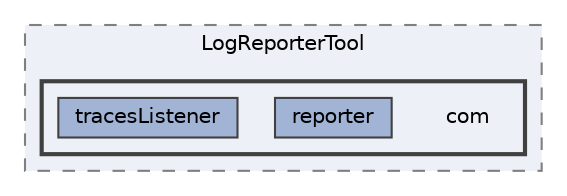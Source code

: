 digraph "C:/Dev/ezRPC/LogReporter/LogReporterTool/com"
{
 // LATEX_PDF_SIZE
  bgcolor="transparent";
  edge [fontname=Helvetica,fontsize=10,labelfontname=Helvetica,labelfontsize=10];
  node [fontname=Helvetica,fontsize=10,shape=box,height=0.2,width=0.4];
  compound=true
  subgraph clusterdir_4446ee4565530ca8ba7e414e5edad471 {
    graph [ bgcolor="#edf0f7", pencolor="grey50", label="LogReporterTool", fontname=Helvetica,fontsize=10 style="filled,dashed", URL="dir_4446ee4565530ca8ba7e414e5edad471.html",tooltip=""]
  subgraph clusterdir_47ca9ee472f49efaf9a614bddc300198 {
    graph [ bgcolor="#edf0f7", pencolor="grey25", label="", fontname=Helvetica,fontsize=10 style="filled,bold", URL="dir_47ca9ee472f49efaf9a614bddc300198.html",tooltip=""]
    dir_47ca9ee472f49efaf9a614bddc300198 [shape=plaintext, label="com"];
  dir_06fa8a48edecc98cd628892654d849f3 [label="reporter", fillcolor="#a2b4d6", color="grey25", style="filled", URL="dir_06fa8a48edecc98cd628892654d849f3.html",tooltip=""];
  dir_a33703c6508ccc91bc83381bfad93ed0 [label="tracesListener", fillcolor="#a2b4d6", color="grey25", style="filled", URL="dir_a33703c6508ccc91bc83381bfad93ed0.html",tooltip=""];
  }
  }
}
